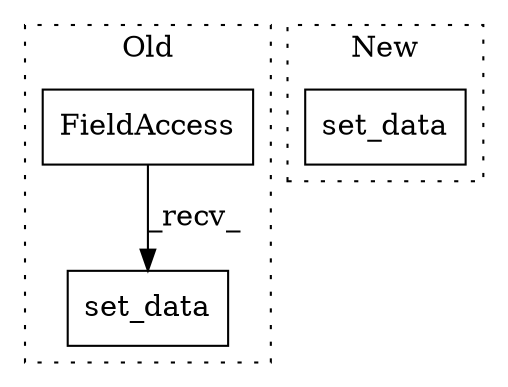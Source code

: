 digraph G {
subgraph cluster0 {
1 [label="set_data" a="32" s="2852,2874" l="9,1" shape="box"];
3 [label="FieldAccess" a="22" s="2849" l="2" shape="box"];
label = "Old";
style="dotted";
}
subgraph cluster1 {
2 [label="set_data" a="32" s="3357,3415" l="9,1" shape="box"];
label = "New";
style="dotted";
}
3 -> 1 [label="_recv_"];
}
